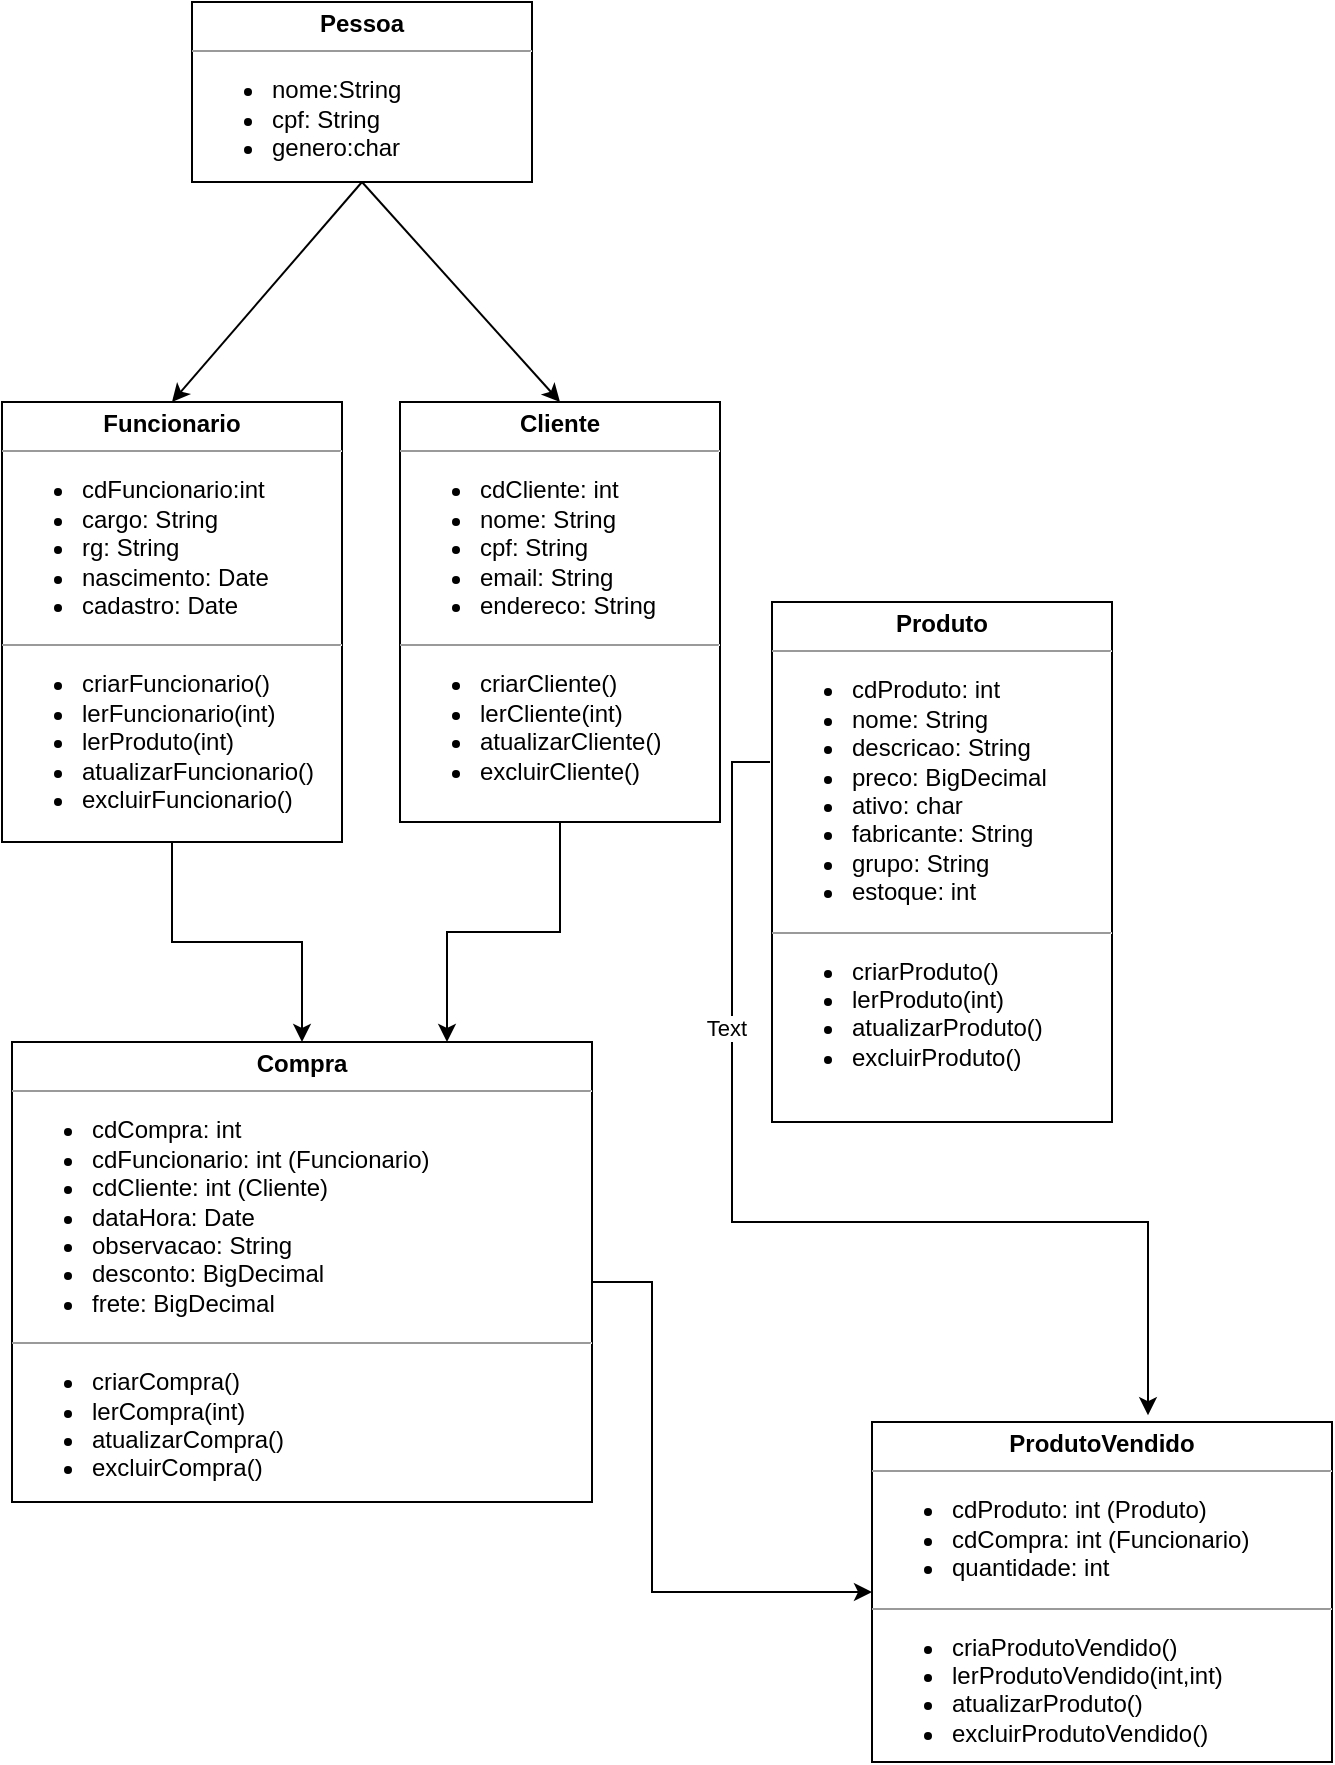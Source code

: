 <mxfile version="21.6.9" type="github">
  <diagram name="Página-1" id="Qzn0qPf9PI4gwN_pM8Xa">
    <mxGraphModel dx="472" dy="780" grid="1" gridSize="10" guides="1" tooltips="1" connect="1" arrows="1" fold="1" page="1" pageScale="1" pageWidth="827" pageHeight="1169" math="0" shadow="0">
      <root>
        <mxCell id="0" />
        <mxCell id="1" parent="0" />
        <mxCell id="mcggorZkaUmIbYxfzcQU-14" value="" style="edgeStyle=orthogonalEdgeStyle;rounded=0;orthogonalLoop=1;jettySize=auto;html=1;entryX=0.75;entryY=0;entryDx=0;entryDy=0;" parent="1" source="mcggorZkaUmIbYxfzcQU-1" target="mcggorZkaUmIbYxfzcQU-5" edge="1">
          <mxGeometry relative="1" as="geometry">
            <mxPoint x="360" y="570" as="targetPoint" />
          </mxGeometry>
        </mxCell>
        <mxCell id="mcggorZkaUmIbYxfzcQU-1" value="&lt;p style=&quot;margin:0px;margin-top:4px;text-align:center;&quot;&gt;&lt;b&gt;Cliente&lt;/b&gt;&lt;/p&gt;&lt;hr size=&quot;1&quot;&gt;&lt;p style=&quot;margin:0px;margin-left:4px;&quot;&gt;&lt;/p&gt;&lt;ul&gt;&lt;li&gt;cdCliente: int&lt;/li&gt;&lt;li&gt;nome: String&lt;/li&gt;&lt;li&gt;cpf: String&lt;/li&gt;&lt;li&gt;email: String&lt;/li&gt;&lt;li&gt;endereco: String&lt;/li&gt;&lt;/ul&gt;&lt;p&gt;&lt;/p&gt;&lt;hr size=&quot;1&quot;&gt;&lt;p style=&quot;margin:0px;margin-left:4px;&quot;&gt;&lt;/p&gt;&lt;ul&gt;&lt;li&gt;criarCliente()&lt;/li&gt;&lt;li&gt;lerCliente(int)&lt;/li&gt;&lt;li&gt;atualizarCliente()&lt;/li&gt;&lt;li&gt;excluirCliente()&lt;/li&gt;&lt;/ul&gt;&lt;p&gt;&lt;/p&gt;" style="verticalAlign=top;align=left;overflow=fill;fontSize=12;fontFamily=Helvetica;html=1;whiteSpace=wrap;" parent="1" vertex="1">
          <mxGeometry x="254" y="320" width="160" height="210" as="geometry" />
        </mxCell>
        <mxCell id="mcggorZkaUmIbYxfzcQU-8" value="" style="edgeStyle=orthogonalEdgeStyle;rounded=0;orthogonalLoop=1;jettySize=auto;html=1;" parent="1" source="mcggorZkaUmIbYxfzcQU-3" target="mcggorZkaUmIbYxfzcQU-5" edge="1">
          <mxGeometry relative="1" as="geometry" />
        </mxCell>
        <mxCell id="mcggorZkaUmIbYxfzcQU-3" value="&lt;p style=&quot;margin:0px;margin-top:4px;text-align:center;&quot;&gt;&lt;b&gt;Funcionario&lt;/b&gt;&lt;/p&gt;&lt;hr size=&quot;1&quot;&gt;&lt;p style=&quot;margin:0px;margin-left:4px;&quot;&gt;&lt;/p&gt;&lt;ul&gt;&lt;li style=&quot;border-color: var(--border-color);&quot;&gt;cdFuncionario:int&lt;/li&gt;&lt;li style=&quot;border-color: var(--border-color);&quot;&gt;cargo: String&lt;/li&gt;&lt;li style=&quot;border-color: var(--border-color);&quot;&gt;rg: String&lt;/li&gt;&lt;li style=&quot;border-color: var(--border-color);&quot;&gt;nascimento: Date&lt;/li&gt;&lt;li style=&quot;border-color: var(--border-color);&quot;&gt;cadastro: Date&lt;/li&gt;&lt;/ul&gt;&lt;p&gt;&lt;/p&gt;&lt;hr size=&quot;1&quot;&gt;&lt;p style=&quot;margin:0px;margin-left:4px;&quot;&gt;&lt;/p&gt;&lt;ul&gt;&lt;li style=&quot;border-color: var(--border-color);&quot;&gt;criarFuncionario()&lt;/li&gt;&lt;li style=&quot;border-color: var(--border-color);&quot;&gt;&lt;span style=&quot;border-color: var(--border-color); background-color: initial;&quot;&gt;lerFuncionario(int)&lt;/span&gt;&lt;/li&gt;&lt;li style=&quot;border-color: var(--border-color);&quot;&gt;&lt;span style=&quot;border-color: var(--border-color); background-color: initial;&quot;&gt;lerProduto(int)&lt;/span&gt;&lt;/li&gt;&lt;li style=&quot;border-color: var(--border-color);&quot;&gt;&lt;span style=&quot;border-color: var(--border-color); background-color: initial;&quot;&gt;atualizarFuncionario()&amp;nbsp;&lt;/span&gt;&lt;/li&gt;&lt;li style=&quot;border-color: var(--border-color);&quot;&gt;&lt;span style=&quot;border-color: var(--border-color); background-color: initial;&quot;&gt;excluirFuncionario()&lt;/span&gt;&lt;/li&gt;&lt;/ul&gt;&lt;p&gt;&lt;/p&gt;" style="verticalAlign=top;align=left;overflow=fill;fontSize=12;fontFamily=Helvetica;html=1;whiteSpace=wrap;" parent="1" vertex="1">
          <mxGeometry x="55" y="320" width="170" height="220" as="geometry" />
        </mxCell>
        <mxCell id="mcggorZkaUmIbYxfzcQU-9" value="" style="edgeStyle=orthogonalEdgeStyle;rounded=0;orthogonalLoop=1;jettySize=auto;html=1;entryX=0.6;entryY=-0.02;entryDx=0;entryDy=0;entryPerimeter=0;" parent="1" target="mcggorZkaUmIbYxfzcQU-6" edge="1">
          <mxGeometry relative="1" as="geometry">
            <mxPoint x="439" y="500" as="sourcePoint" />
            <mxPoint x="250" y="530" as="targetPoint" />
            <Array as="points">
              <mxPoint x="420" y="500" />
              <mxPoint x="420" y="730" />
              <mxPoint x="628" y="730" />
            </Array>
          </mxGeometry>
        </mxCell>
        <mxCell id="mcggorZkaUmIbYxfzcQU-10" value="Text" style="edgeLabel;html=1;align=center;verticalAlign=middle;resizable=0;points=[];" parent="mcggorZkaUmIbYxfzcQU-9" vertex="1" connectable="0">
          <mxGeometry x="-0.451" y="-3" relative="1" as="geometry">
            <mxPoint as="offset" />
          </mxGeometry>
        </mxCell>
        <mxCell id="mcggorZkaUmIbYxfzcQU-4" value="&lt;p style=&quot;margin:0px;margin-top:4px;text-align:center;&quot;&gt;&lt;b&gt;Produto&lt;/b&gt;&lt;/p&gt;&lt;hr size=&quot;1&quot;&gt;&lt;p style=&quot;margin:0px;margin-left:4px;&quot;&gt;&lt;/p&gt;&lt;ul&gt;&lt;li style=&quot;border-color: var(--border-color);&quot;&gt;cdProduto: int&lt;/li&gt;&lt;li style=&quot;border-color: var(--border-color);&quot;&gt;nome: String&lt;/li&gt;&lt;li style=&quot;border-color: var(--border-color);&quot;&gt;descricao: String&lt;/li&gt;&lt;li style=&quot;border-color: var(--border-color);&quot;&gt;preco: BigDecimal&lt;/li&gt;&lt;li style=&quot;border-color: var(--border-color);&quot;&gt;ativo: char&lt;/li&gt;&lt;li style=&quot;border-color: var(--border-color);&quot;&gt;fabricante: String&lt;/li&gt;&lt;li style=&quot;border-color: var(--border-color);&quot;&gt;grupo: String&lt;/li&gt;&lt;li style=&quot;border-color: var(--border-color);&quot;&gt;estoque: int&lt;br&gt;&lt;/li&gt;&lt;/ul&gt;&lt;p&gt;&lt;/p&gt;&lt;hr size=&quot;1&quot;&gt;&lt;p style=&quot;margin:0px;margin-left:4px;&quot;&gt;&lt;/p&gt;&lt;ul&gt;&lt;li style=&quot;border-color: var(--border-color);&quot;&gt;criarProduto()&lt;/li&gt;&lt;li style=&quot;border-color: var(--border-color);&quot;&gt;&lt;span style=&quot;border-color: var(--border-color); background-color: initial;&quot;&gt;lerProduto(int)&lt;/span&gt;&lt;/li&gt;&lt;li style=&quot;border-color: var(--border-color);&quot;&gt;&lt;span style=&quot;border-color: var(--border-color); background-color: initial;&quot;&gt;atualizarProduto()&amp;nbsp;&lt;/span&gt;&lt;/li&gt;&lt;li style=&quot;border-color: var(--border-color);&quot;&gt;&lt;span style=&quot;border-color: var(--border-color); background-color: initial;&quot;&gt;excluirProduto()&lt;/span&gt;&lt;/li&gt;&lt;/ul&gt;&lt;p&gt;&lt;/p&gt;" style="verticalAlign=top;align=left;overflow=fill;fontSize=12;fontFamily=Helvetica;html=1;whiteSpace=wrap;" parent="1" vertex="1">
          <mxGeometry x="440" y="420" width="170" height="260" as="geometry" />
        </mxCell>
        <mxCell id="mcggorZkaUmIbYxfzcQU-12" value="" style="edgeStyle=orthogonalEdgeStyle;rounded=0;orthogonalLoop=1;jettySize=auto;html=1;entryX=0;entryY=0.5;entryDx=0;entryDy=0;" parent="1" target="mcggorZkaUmIbYxfzcQU-6" edge="1">
          <mxGeometry relative="1" as="geometry">
            <mxPoint x="330" y="760" as="sourcePoint" />
            <mxPoint x="460" y="915" as="targetPoint" />
            <Array as="points">
              <mxPoint x="380" y="760" />
              <mxPoint x="380" y="915" />
            </Array>
          </mxGeometry>
        </mxCell>
        <mxCell id="mcggorZkaUmIbYxfzcQU-5" value="&lt;p style=&quot;margin:0px;margin-top:4px;text-align:center;&quot;&gt;&lt;b&gt;Compra&lt;/b&gt;&lt;/p&gt;&lt;hr size=&quot;1&quot;&gt;&lt;p style=&quot;margin:0px;margin-left:4px;&quot;&gt;&lt;/p&gt;&lt;ul&gt;&lt;li style=&quot;border-color: var(--border-color);&quot;&gt;cdCompra: int&lt;/li&gt;&lt;li style=&quot;border-color: var(--border-color);&quot;&gt;cdFuncionario: int (Funcionario)&lt;/li&gt;&lt;li style=&quot;border-color: var(--border-color);&quot;&gt;cdCliente: int (Cliente)&lt;/li&gt;&lt;li style=&quot;border-color: var(--border-color);&quot;&gt;dataHora: Date&lt;/li&gt;&lt;li style=&quot;border-color: var(--border-color);&quot;&gt;observacao: String&lt;/li&gt;&lt;li style=&quot;border-color: var(--border-color);&quot;&gt;desconto: BigDecimal&lt;/li&gt;&lt;li style=&quot;border-color: var(--border-color);&quot;&gt;frete: BigDecimal&lt;/li&gt;&lt;/ul&gt;&lt;p&gt;&lt;/p&gt;&lt;hr size=&quot;1&quot;&gt;&lt;p style=&quot;margin:0px;margin-left:4px;&quot;&gt;&lt;/p&gt;&lt;ul&gt;&lt;li style=&quot;border-color: var(--border-color);&quot;&gt;criarCompra()&lt;/li&gt;&lt;li style=&quot;border-color: var(--border-color);&quot;&gt;&lt;span style=&quot;border-color: var(--border-color); background-color: initial;&quot;&gt;lerCompra(int)&lt;/span&gt;&lt;/li&gt;&lt;li style=&quot;border-color: var(--border-color);&quot;&gt;&lt;span style=&quot;border-color: var(--border-color); background-color: initial;&quot;&gt;atualizarCompra()&amp;nbsp;&lt;/span&gt;&lt;/li&gt;&lt;li style=&quot;border-color: var(--border-color);&quot;&gt;&lt;span style=&quot;border-color: var(--border-color); background-color: initial;&quot;&gt;excluirCompra()&lt;/span&gt;&lt;/li&gt;&lt;/ul&gt;&lt;p&gt;&lt;/p&gt;" style="verticalAlign=top;align=left;overflow=fill;fontSize=12;fontFamily=Helvetica;html=1;whiteSpace=wrap;" parent="1" vertex="1">
          <mxGeometry x="60" y="640" width="290" height="230" as="geometry" />
        </mxCell>
        <mxCell id="mcggorZkaUmIbYxfzcQU-6" value="&lt;p style=&quot;margin:0px;margin-top:4px;text-align:center;&quot;&gt;&lt;b&gt;ProdutoVendido&lt;/b&gt;&lt;/p&gt;&lt;hr size=&quot;1&quot;&gt;&lt;p style=&quot;margin:0px;margin-left:4px;&quot;&gt;&lt;/p&gt;&lt;ul&gt;&lt;li style=&quot;border-color: var(--border-color);&quot;&gt;cdProduto: int (Produto)&lt;/li&gt;&lt;li style=&quot;border-color: var(--border-color);&quot;&gt;cdCompra: int (Funcionario)&lt;/li&gt;&lt;li style=&quot;border-color: var(--border-color);&quot;&gt;quantidade: int&lt;/li&gt;&lt;/ul&gt;&lt;p&gt;&lt;/p&gt;&lt;hr size=&quot;1&quot;&gt;&lt;p style=&quot;margin:0px;margin-left:4px;&quot;&gt;&lt;/p&gt;&lt;ul&gt;&lt;li style=&quot;border-color: var(--border-color);&quot;&gt;criaProdutoVendido()&lt;/li&gt;&lt;li style=&quot;border-color: var(--border-color);&quot;&gt;&lt;span style=&quot;border-color: var(--border-color); background-color: initial;&quot;&gt;lerProdutoVendido(int,int)&lt;/span&gt;&lt;/li&gt;&lt;li style=&quot;border-color: var(--border-color);&quot;&gt;&lt;span style=&quot;border-color: var(--border-color); background-color: initial;&quot;&gt;atualizarProduto()&lt;/span&gt;&lt;/li&gt;&lt;li style=&quot;border-color: var(--border-color);&quot;&gt;&lt;span style=&quot;border-color: var(--border-color); background-color: initial;&quot;&gt;excluirProdutoVendido()&lt;/span&gt;&lt;/li&gt;&lt;/ul&gt;&lt;p&gt;&lt;/p&gt;" style="verticalAlign=top;align=left;overflow=fill;fontSize=12;fontFamily=Helvetica;html=1;whiteSpace=wrap;" parent="1" vertex="1">
          <mxGeometry x="490" y="830" width="230" height="170" as="geometry" />
        </mxCell>
        <mxCell id="KxNjeb_yRnEXKX86GMws-1" value="&lt;p style=&quot;margin:0px;margin-top:4px;text-align:center;&quot;&gt;&lt;b&gt;Pessoa&lt;/b&gt;&lt;/p&gt;&lt;hr size=&quot;1&quot;&gt;&lt;p style=&quot;margin:0px;margin-left:4px;&quot;&gt;&lt;/p&gt;&lt;ul&gt;&lt;li style=&quot;border-color: var(--border-color);&quot;&gt;nome:String&lt;/li&gt;&lt;li style=&quot;border-color: var(--border-color);&quot;&gt;cpf: String&lt;/li&gt;&lt;li style=&quot;border-color: var(--border-color);&quot;&gt;genero:char&lt;/li&gt;&lt;/ul&gt;&lt;p&gt;&lt;/p&gt;" style="verticalAlign=top;align=left;overflow=fill;fontSize=12;fontFamily=Helvetica;html=1;whiteSpace=wrap;" vertex="1" parent="1">
          <mxGeometry x="150" y="120" width="170" height="90" as="geometry" />
        </mxCell>
        <mxCell id="KxNjeb_yRnEXKX86GMws-2" value="" style="endArrow=classic;html=1;rounded=0;entryX=0.5;entryY=0;entryDx=0;entryDy=0;exitX=0.5;exitY=1;exitDx=0;exitDy=0;" edge="1" parent="1" source="KxNjeb_yRnEXKX86GMws-1" target="mcggorZkaUmIbYxfzcQU-1">
          <mxGeometry width="50" height="50" relative="1" as="geometry">
            <mxPoint x="240" y="210" as="sourcePoint" />
            <mxPoint x="270" y="180" as="targetPoint" />
          </mxGeometry>
        </mxCell>
        <mxCell id="KxNjeb_yRnEXKX86GMws-3" value="" style="endArrow=classic;html=1;rounded=0;entryX=0.5;entryY=0;entryDx=0;entryDy=0;exitX=0.5;exitY=1;exitDx=0;exitDy=0;" edge="1" parent="1" source="KxNjeb_yRnEXKX86GMws-1" target="mcggorZkaUmIbYxfzcQU-3">
          <mxGeometry width="50" height="50" relative="1" as="geometry">
            <mxPoint x="240" y="210" as="sourcePoint" />
            <mxPoint x="344" y="330" as="targetPoint" />
          </mxGeometry>
        </mxCell>
      </root>
    </mxGraphModel>
  </diagram>
</mxfile>
